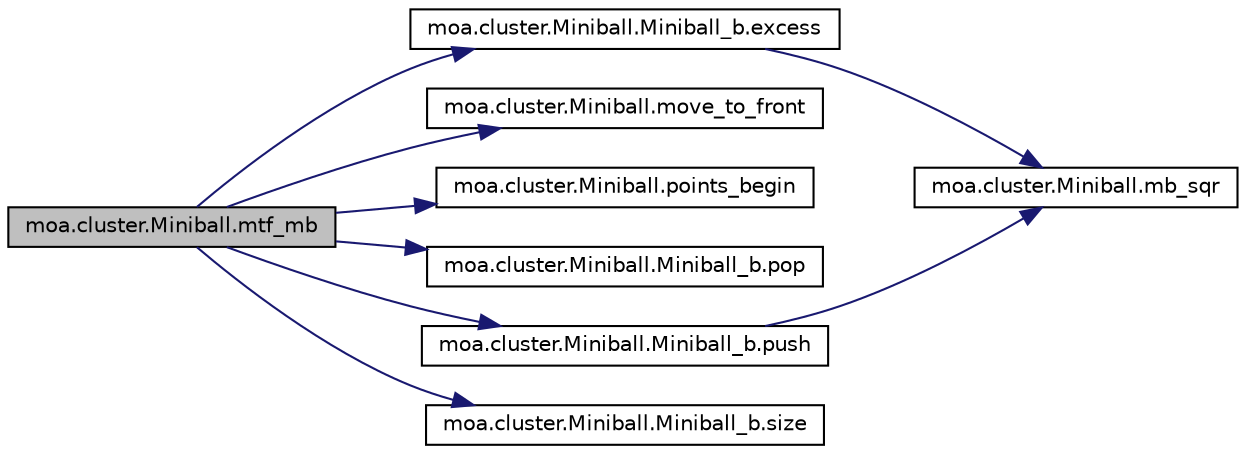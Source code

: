 digraph G
{
  edge [fontname="Helvetica",fontsize="10",labelfontname="Helvetica",labelfontsize="10"];
  node [fontname="Helvetica",fontsize="10",shape=record];
  rankdir=LR;
  Node1 [label="moa.cluster.Miniball.mtf_mb",height=0.2,width=0.4,color="black", fillcolor="grey75", style="filled" fontcolor="black"];
  Node1 -> Node2 [color="midnightblue",fontsize="10",style="solid",fontname="Helvetica"];
  Node2 [label="moa.cluster.Miniball.Miniball_b.excess",height=0.2,width=0.4,color="black", fillcolor="white", style="filled",URL="$classmoa_1_1cluster_1_1Miniball_1_1Miniball__b.html#a8b2d607ebbd7a6a19da5fb444a0a9b78"];
  Node2 -> Node3 [color="midnightblue",fontsize="10",style="solid",fontname="Helvetica"];
  Node3 [label="moa.cluster.Miniball.mb_sqr",height=0.2,width=0.4,color="black", fillcolor="white", style="filled",URL="$classmoa_1_1cluster_1_1Miniball.html#a39fd7af396a89a96fef2190d7064b8fc"];
  Node1 -> Node4 [color="midnightblue",fontsize="10",style="solid",fontname="Helvetica"];
  Node4 [label="moa.cluster.Miniball.move_to_front",height=0.2,width=0.4,color="black", fillcolor="white", style="filled",URL="$classmoa_1_1cluster_1_1Miniball.html#adf51e65375d6c76de72df9ad3d1e68ea"];
  Node1 -> Node5 [color="midnightblue",fontsize="10",style="solid",fontname="Helvetica"];
  Node5 [label="moa.cluster.Miniball.points_begin",height=0.2,width=0.4,color="black", fillcolor="white", style="filled",URL="$classmoa_1_1cluster_1_1Miniball.html#ad564ebec0508715b6d48b33b96bc53c7"];
  Node1 -> Node6 [color="midnightblue",fontsize="10",style="solid",fontname="Helvetica"];
  Node6 [label="moa.cluster.Miniball.Miniball_b.pop",height=0.2,width=0.4,color="black", fillcolor="white", style="filled",URL="$classmoa_1_1cluster_1_1Miniball_1_1Miniball__b.html#a92434584bfb0a6b020d13df6476f3762"];
  Node1 -> Node7 [color="midnightblue",fontsize="10",style="solid",fontname="Helvetica"];
  Node7 [label="moa.cluster.Miniball.Miniball_b.push",height=0.2,width=0.4,color="black", fillcolor="white", style="filled",URL="$classmoa_1_1cluster_1_1Miniball_1_1Miniball__b.html#a657fd2185d176d711ceeba5fbb8a8020"];
  Node7 -> Node3 [color="midnightblue",fontsize="10",style="solid",fontname="Helvetica"];
  Node1 -> Node8 [color="midnightblue",fontsize="10",style="solid",fontname="Helvetica"];
  Node8 [label="moa.cluster.Miniball.Miniball_b.size",height=0.2,width=0.4,color="black", fillcolor="white", style="filled",URL="$classmoa_1_1cluster_1_1Miniball_1_1Miniball__b.html#ad55c78365296a44d3920d3f347689979"];
}
